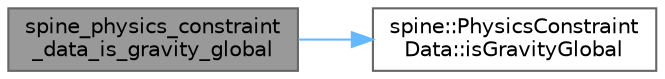 digraph "spine_physics_constraint_data_is_gravity_global"
{
 // LATEX_PDF_SIZE
  bgcolor="transparent";
  edge [fontname=Helvetica,fontsize=10,labelfontname=Helvetica,labelfontsize=10];
  node [fontname=Helvetica,fontsize=10,shape=box,height=0.2,width=0.4];
  rankdir="LR";
  Node1 [id="Node000001",label="spine_physics_constraint\l_data_is_gravity_global",height=0.2,width=0.4,color="gray40", fillcolor="grey60", style="filled", fontcolor="black",tooltip=" "];
  Node1 -> Node2 [id="edge1_Node000001_Node000002",color="steelblue1",style="solid",tooltip=" "];
  Node2 [id="Node000002",label="spine::PhysicsConstraint\lData::isGravityGlobal",height=0.2,width=0.4,color="grey40", fillcolor="white", style="filled",URL="$classspine_1_1_physics_constraint_data.html#a7453d5e7294dee97b0309b8c8acfa157",tooltip=" "];
}
